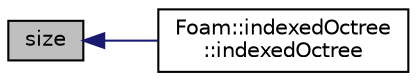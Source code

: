 digraph "size"
{
  bgcolor="transparent";
  edge [fontname="Helvetica",fontsize="10",labelfontname="Helvetica",labelfontsize="10"];
  node [fontname="Helvetica",fontsize="10",shape=record];
  rankdir="LR";
  Node1 [label="size",height=0.2,width=0.4,color="black", fillcolor="grey75", style="filled" fontcolor="black"];
  Node1 -> Node2 [dir="back",color="midnightblue",fontsize="10",style="solid",fontname="Helvetica"];
  Node2 [label="Foam::indexedOctree\l::indexedOctree",height=0.2,width=0.4,color="black",URL="$classFoam_1_1indexedOctree.html#a7cafaee8b342fe6c0f4fddd6b0e8cb59",tooltip="Construct from shapes. "];
}

